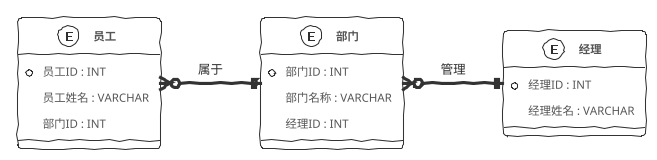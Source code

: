 @startuml
!theme sketchy-outline
left to right direction

entity "**员工**" as Employees {
    + 员工ID : INT
    员工姓名 : VARCHAR
    部门ID : INT
}

entity "**部门**" as Departments {
    + 部门ID : INT
    部门名称 : VARCHAR
    经理ID : INT
}

entity "**经理**" as Managers {
    + 经理ID : INT
    经理姓名 : VARCHAR
}

Employees }o--|| Departments : "属于"
Departments }o--|| Managers : "管理"
@enduml